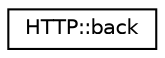 digraph "Graphical Class Hierarchy"
{
  edge [fontname="Helvetica",fontsize="10",labelfontname="Helvetica",labelfontsize="10"];
  node [fontname="Helvetica",fontsize="10",shape=record];
  rankdir="LR";
  Node0 [label="HTTP::back",height=0.2,width=0.4,color="black", fillcolor="white", style="filled",URL="$struct_h_t_t_p_1_1back.html"];
}
